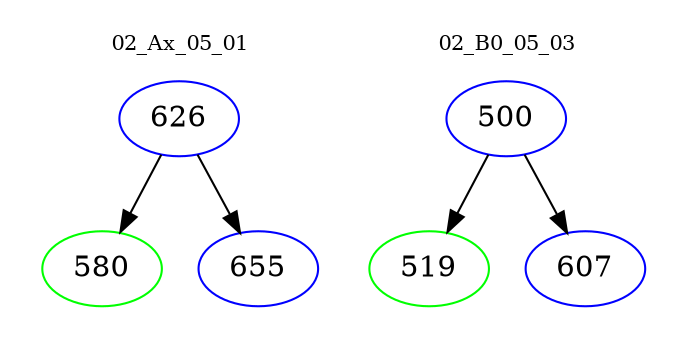 digraph{
subgraph cluster_0 {
color = white
label = "02_Ax_05_01";
fontsize=10;
T0_626 [label="626", color="blue"]
T0_626 -> T0_580 [color="black"]
T0_580 [label="580", color="green"]
T0_626 -> T0_655 [color="black"]
T0_655 [label="655", color="blue"]
}
subgraph cluster_1 {
color = white
label = "02_B0_05_03";
fontsize=10;
T1_500 [label="500", color="blue"]
T1_500 -> T1_519 [color="black"]
T1_519 [label="519", color="green"]
T1_500 -> T1_607 [color="black"]
T1_607 [label="607", color="blue"]
}
}
